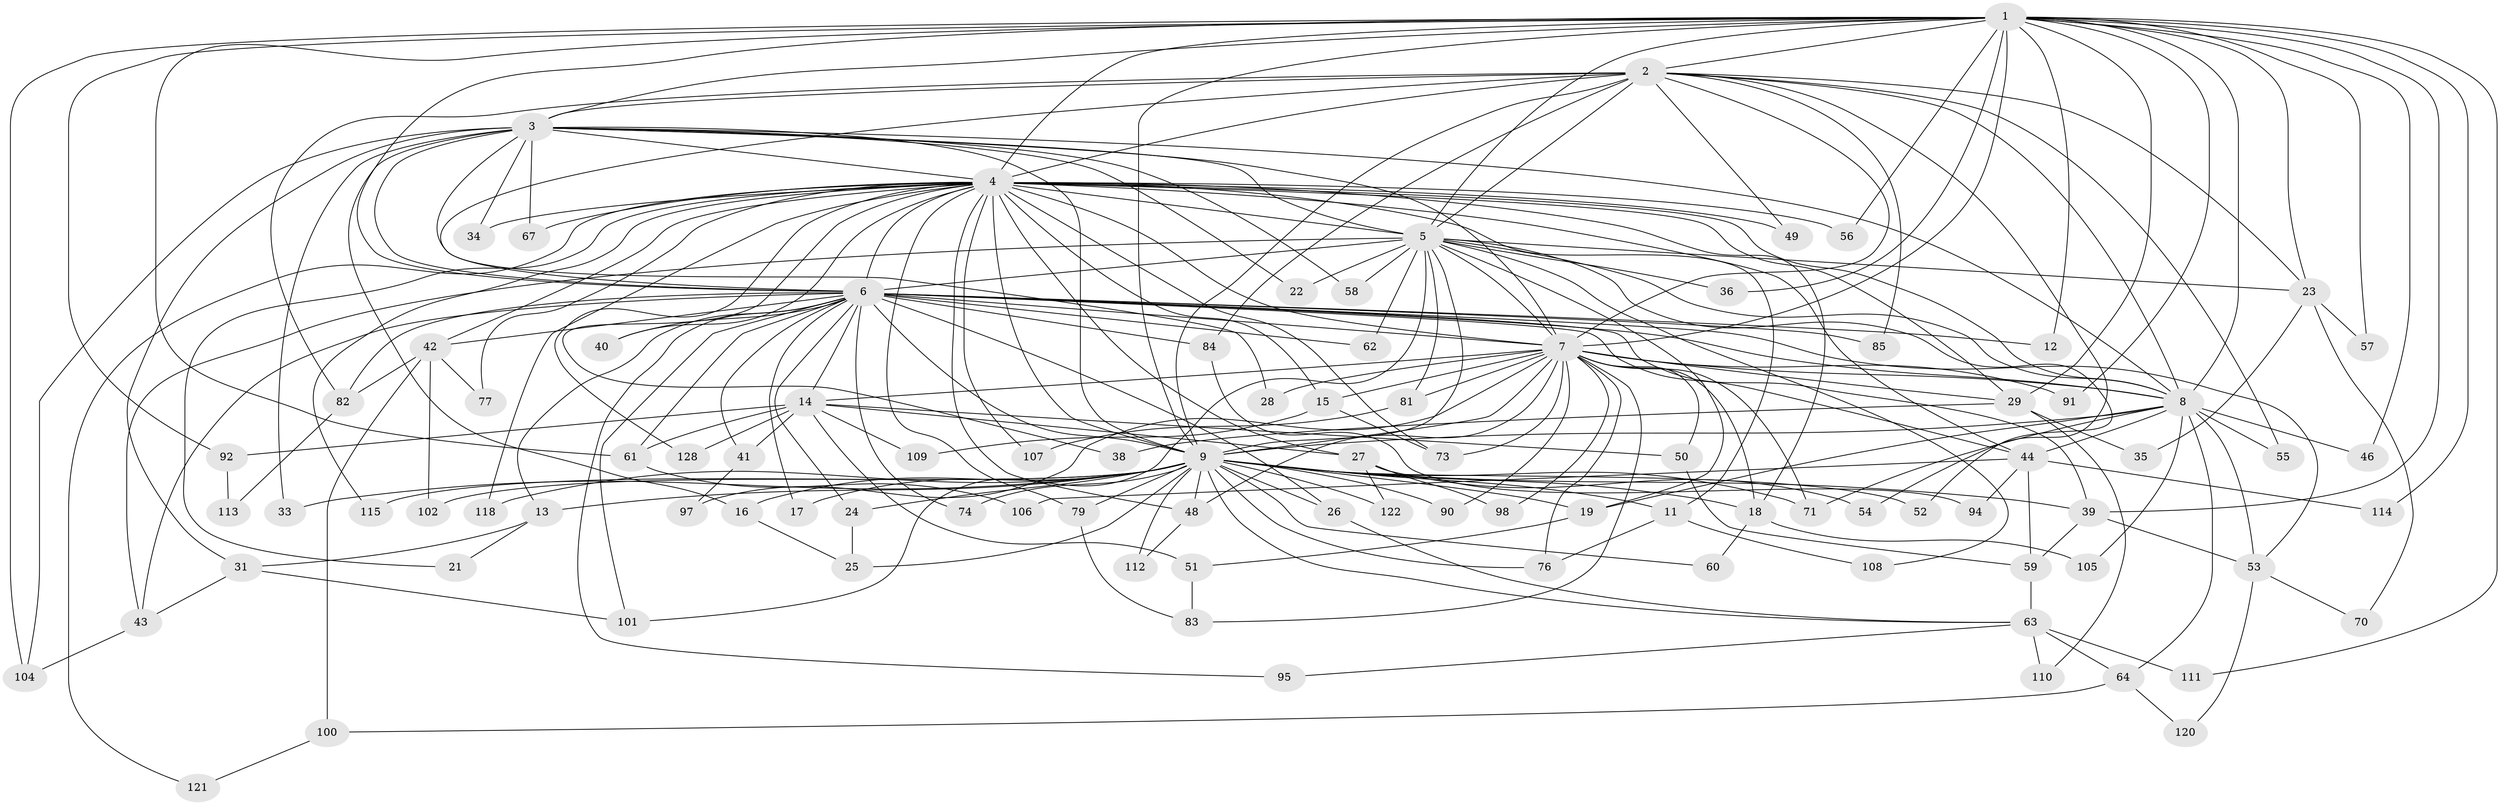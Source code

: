 // Generated by graph-tools (version 1.1) at 2025/51/02/27/25 19:51:45]
// undirected, 97 vertices, 232 edges
graph export_dot {
graph [start="1"]
  node [color=gray90,style=filled];
  1 [super="+99"];
  2 [super="+125"];
  3 [super="+129"];
  4 [super="+65"];
  5 [super="+47"];
  6 [super="+117"];
  7 [super="+32"];
  8 [super="+68"];
  9 [super="+10"];
  11;
  12;
  13;
  14 [super="+20"];
  15 [super="+30"];
  16 [super="+80"];
  17;
  18 [super="+119"];
  19 [super="+66"];
  21;
  22;
  23 [super="+72"];
  24 [super="+45"];
  25;
  26;
  27;
  28;
  29 [super="+37"];
  31;
  33;
  34 [super="+69"];
  35;
  36;
  38;
  39;
  40;
  41;
  42;
  43 [super="+93"];
  44 [super="+88"];
  46;
  48 [super="+86"];
  49 [super="+127"];
  50 [super="+103"];
  51 [super="+116"];
  52;
  53;
  54;
  55;
  56;
  57;
  58;
  59 [super="+89"];
  60;
  61 [super="+87"];
  62;
  63 [super="+126"];
  64;
  67;
  70;
  71 [super="+75"];
  73 [super="+78"];
  74;
  76 [super="+96"];
  77;
  79;
  81;
  82;
  83;
  84;
  85;
  90;
  91;
  92;
  94;
  95;
  97;
  98;
  100;
  101 [super="+124"];
  102;
  104 [super="+123"];
  105;
  106;
  107;
  108;
  109;
  110;
  111;
  112;
  113;
  114;
  115;
  118;
  120;
  121;
  122;
  128;
  1 -- 2;
  1 -- 3;
  1 -- 4;
  1 -- 5;
  1 -- 6;
  1 -- 7;
  1 -- 8;
  1 -- 9 [weight=2];
  1 -- 12;
  1 -- 29;
  1 -- 36;
  1 -- 46;
  1 -- 56;
  1 -- 57;
  1 -- 61;
  1 -- 91;
  1 -- 92;
  1 -- 104;
  1 -- 111;
  1 -- 114;
  1 -- 39;
  1 -- 23;
  2 -- 3;
  2 -- 4;
  2 -- 5;
  2 -- 6;
  2 -- 7;
  2 -- 8;
  2 -- 9 [weight=2];
  2 -- 23;
  2 -- 49;
  2 -- 54;
  2 -- 55;
  2 -- 84;
  2 -- 85;
  2 -- 82;
  3 -- 4;
  3 -- 5;
  3 -- 6;
  3 -- 7;
  3 -- 8;
  3 -- 9 [weight=2];
  3 -- 22;
  3 -- 28;
  3 -- 31;
  3 -- 33;
  3 -- 34;
  3 -- 58;
  3 -- 67;
  3 -- 104;
  3 -- 16;
  4 -- 5 [weight=2];
  4 -- 6;
  4 -- 7;
  4 -- 8;
  4 -- 9 [weight=2];
  4 -- 11;
  4 -- 15;
  4 -- 18;
  4 -- 21;
  4 -- 27;
  4 -- 34 [weight=2];
  4 -- 38;
  4 -- 40;
  4 -- 42;
  4 -- 48;
  4 -- 49 [weight=2];
  4 -- 56;
  4 -- 67;
  4 -- 77;
  4 -- 79;
  4 -- 107;
  4 -- 121;
  4 -- 128;
  4 -- 115;
  4 -- 118;
  4 -- 29;
  4 -- 73;
  4 -- 44;
  5 -- 6 [weight=3];
  5 -- 7;
  5 -- 8;
  5 -- 9 [weight=2];
  5 -- 19;
  5 -- 22;
  5 -- 23;
  5 -- 36;
  5 -- 43;
  5 -- 52;
  5 -- 58;
  5 -- 62;
  5 -- 81;
  5 -- 108;
  5 -- 101;
  6 -- 7;
  6 -- 8;
  6 -- 9 [weight=2];
  6 -- 12;
  6 -- 13;
  6 -- 14 [weight=2];
  6 -- 17;
  6 -- 24;
  6 -- 26;
  6 -- 39;
  6 -- 40;
  6 -- 41;
  6 -- 42;
  6 -- 43;
  6 -- 44;
  6 -- 53;
  6 -- 62;
  6 -- 74;
  6 -- 82;
  6 -- 84;
  6 -- 85;
  6 -- 95;
  6 -- 61;
  6 -- 101;
  7 -- 8;
  7 -- 9 [weight=2];
  7 -- 14;
  7 -- 15 [weight=2];
  7 -- 28;
  7 -- 29 [weight=2];
  7 -- 50;
  7 -- 71;
  7 -- 73;
  7 -- 76;
  7 -- 81;
  7 -- 90;
  7 -- 91;
  7 -- 97;
  7 -- 98;
  7 -- 83;
  7 -- 18;
  7 -- 48;
  8 -- 9 [weight=2];
  8 -- 19;
  8 -- 44;
  8 -- 46;
  8 -- 55;
  8 -- 64;
  8 -- 105;
  8 -- 53;
  8 -- 71;
  9 -- 13;
  9 -- 16 [weight=2];
  9 -- 17;
  9 -- 25;
  9 -- 26;
  9 -- 39;
  9 -- 48;
  9 -- 52;
  9 -- 60;
  9 -- 63;
  9 -- 102;
  9 -- 118;
  9 -- 122;
  9 -- 71;
  9 -- 74;
  9 -- 11;
  9 -- 79;
  9 -- 18;
  9 -- 24;
  9 -- 90;
  9 -- 33;
  9 -- 112;
  9 -- 115;
  9 -- 19;
  9 -- 76;
  11 -- 76;
  11 -- 108;
  13 -- 21;
  13 -- 31;
  14 -- 27;
  14 -- 41;
  14 -- 50;
  14 -- 51;
  14 -- 61;
  14 -- 92;
  14 -- 109;
  14 -- 128;
  15 -- 73;
  15 -- 109;
  16 -- 25;
  18 -- 60;
  18 -- 105;
  19 -- 51;
  23 -- 35;
  23 -- 57;
  23 -- 70;
  24 -- 25;
  26 -- 63;
  27 -- 54;
  27 -- 98;
  27 -- 122;
  29 -- 35;
  29 -- 38;
  29 -- 110;
  31 -- 101;
  31 -- 43;
  39 -- 53;
  39 -- 59;
  41 -- 97;
  42 -- 77;
  42 -- 82;
  42 -- 100;
  42 -- 102;
  43 -- 104;
  44 -- 59 [weight=2];
  44 -- 114;
  44 -- 106;
  44 -- 94;
  48 -- 112;
  50 -- 59;
  51 -- 83;
  53 -- 70;
  53 -- 120;
  59 -- 63;
  61 -- 106;
  63 -- 64;
  63 -- 95;
  63 -- 110;
  63 -- 111;
  64 -- 100;
  64 -- 120;
  79 -- 83;
  81 -- 107;
  82 -- 113;
  84 -- 94;
  92 -- 113;
  100 -- 121;
}
